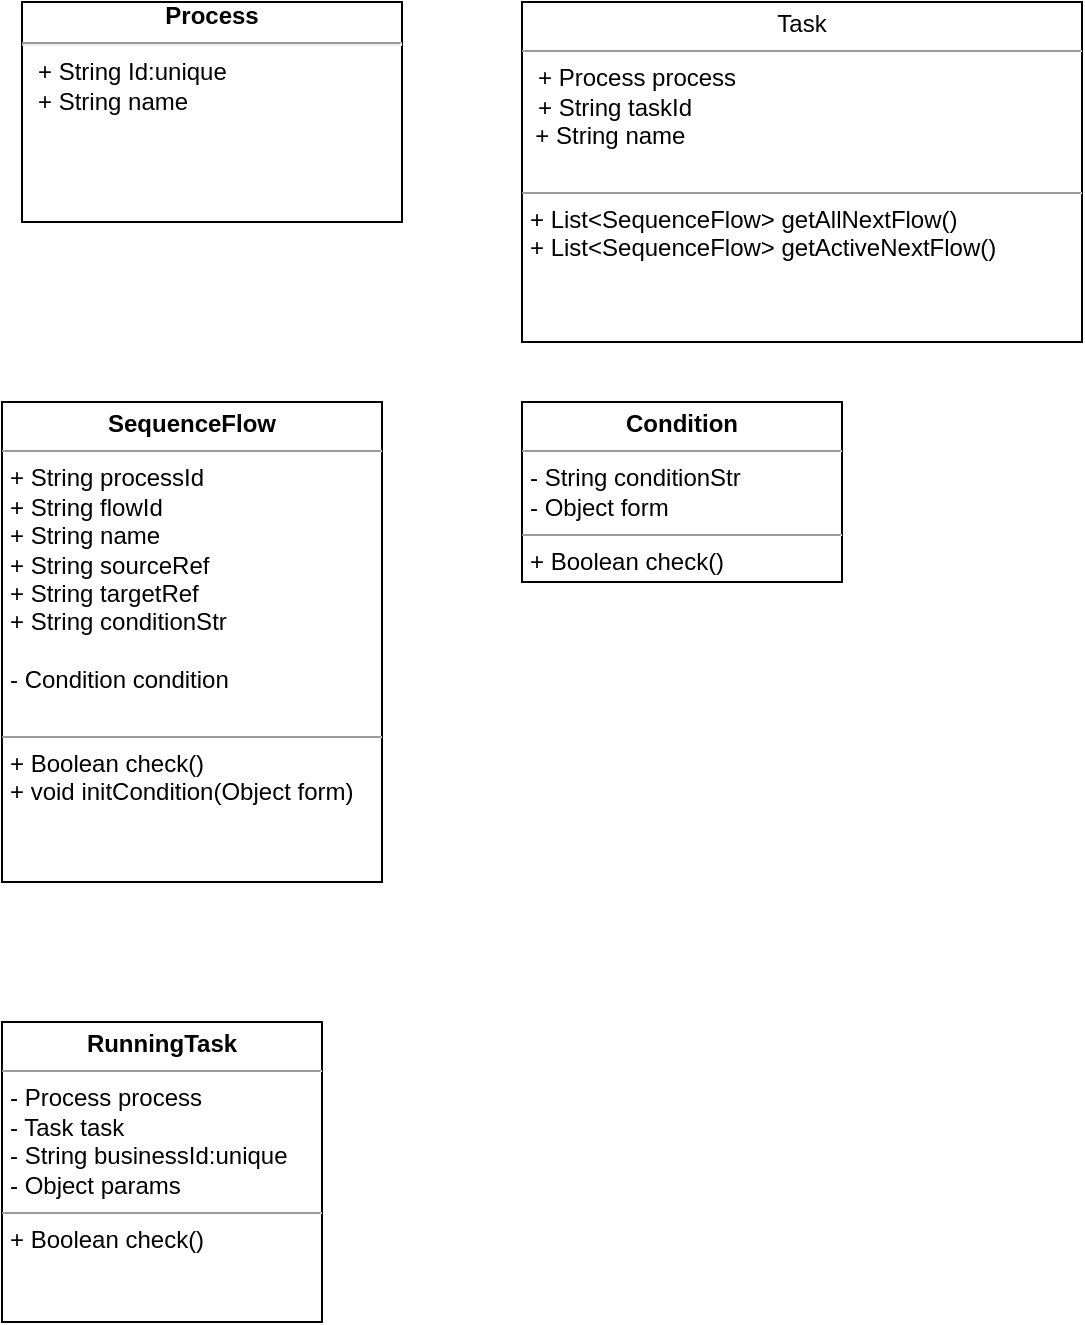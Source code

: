 <mxfile version="20.5.1" type="github">
  <diagram id="irxYXEMwynxG1fhxJzVo" name="Page-1">
    <mxGraphModel dx="1426" dy="792" grid="1" gridSize="10" guides="1" tooltips="1" connect="1" arrows="1" fold="1" page="1" pageScale="1" pageWidth="850" pageHeight="1100" math="0" shadow="0">
      <root>
        <mxCell id="0" />
        <mxCell id="1" parent="0" />
        <mxCell id="L5ERG233UL1eMyCegkhS-17" value="&lt;div align=&quot;center&quot;&gt;&lt;b&gt;Process&lt;/b&gt;&lt;br&gt;&lt;/div&gt;&lt;hr&gt;&lt;p style=&quot;margin:0px;margin-left:8px;&quot;&gt;+ String Id:unique&lt;/p&gt;&lt;p style=&quot;margin:0px;margin-left:8px;&quot;&gt;+ String name&lt;/p&gt;&lt;p style=&quot;margin:0px;margin-left:8px;&quot;&gt;&lt;br&gt;&lt;/p&gt;" style="verticalAlign=middle;align=left;overflow=fill;fontSize=12;fontFamily=Helvetica;html=1;" parent="1" vertex="1">
          <mxGeometry x="190" y="100" width="190" height="110" as="geometry" />
        </mxCell>
        <mxCell id="L5ERG233UL1eMyCegkhS-21" value="&lt;p style=&quot;margin:0px;margin-top:4px;text-align:center;&quot;&gt;&lt;b&gt;SequenceFlow&lt;/b&gt;&lt;br&gt;&lt;/p&gt;&lt;hr size=&quot;1&quot;&gt;&lt;p style=&quot;margin:0px;margin-left:4px;&quot;&gt;+ String processId&lt;/p&gt;&lt;p style=&quot;margin:0px;margin-left:4px;&quot;&gt;+ String flowId&lt;/p&gt;&lt;p style=&quot;margin:0px;margin-left:4px;&quot;&gt;+ String name&lt;/p&gt;&lt;p style=&quot;margin:0px;margin-left:4px;&quot;&gt;+ String sourceRef&lt;/p&gt;&lt;p style=&quot;margin:0px;margin-left:4px;&quot;&gt;+ String targetRef&lt;br&gt;+ String conditionStr&lt;br&gt;&lt;/p&gt;&lt;p style=&quot;margin:0px;margin-left:4px;&quot;&gt;&lt;br&gt;&lt;/p&gt;&lt;p style=&quot;margin:0px;margin-left:4px;&quot;&gt;- Condition condition&lt;br&gt;&lt;/p&gt;&lt;p style=&quot;margin:0px;margin-left:4px;&quot;&gt;&lt;br&gt;&lt;/p&gt;&lt;hr size=&quot;1&quot;&gt;&lt;p style=&quot;margin:0px;margin-left:4px;&quot;&gt;+ Boolean check()&lt;/p&gt;&lt;p style=&quot;margin:0px;margin-left:4px;&quot;&gt;+ void initCondition(Object form)&lt;br&gt;&lt;/p&gt;&lt;p style=&quot;margin:0px;margin-left:4px;&quot;&gt;&lt;br&gt;&lt;/p&gt;" style="verticalAlign=top;align=left;overflow=fill;fontSize=12;fontFamily=Helvetica;html=1;" parent="1" vertex="1">
          <mxGeometry x="180" y="300" width="190" height="240" as="geometry" />
        </mxCell>
        <mxCell id="aLDOUh4v3opePZZqZGgN-1" value="&lt;p style=&quot;margin:0px;margin-top:4px;text-align:center;&quot;&gt;&lt;b&gt;Condition&lt;/b&gt;&lt;br&gt;&lt;/p&gt;&lt;hr size=&quot;1&quot;&gt;&lt;p style=&quot;margin:0px;margin-left:4px;&quot;&gt;- String conditionStr&lt;/p&gt;&lt;p style=&quot;margin:0px;margin-left:4px;&quot;&gt;- Object form&lt;br&gt;&lt;/p&gt;&lt;hr size=&quot;1&quot;&gt;&lt;p style=&quot;margin:0px;margin-left:4px;&quot;&gt;+ Boolean check()&lt;br&gt;&lt;/p&gt;" style="verticalAlign=top;align=left;overflow=fill;fontSize=12;fontFamily=Helvetica;html=1;" vertex="1" parent="1">
          <mxGeometry x="440" y="300" width="160" height="90" as="geometry" />
        </mxCell>
        <mxCell id="aLDOUh4v3opePZZqZGgN-2" value="&lt;p style=&quot;margin:0px;margin-top:4px;text-align:center;&quot;&gt;Task&lt;br&gt;&lt;/p&gt;&lt;hr size=&quot;1&quot;&gt;&lt;p style=&quot;margin:0px;margin-left:8px;&quot;&gt;+ Process process&lt;br&gt;&lt;/p&gt;&lt;p style=&quot;margin:0px;margin-left:8px;&quot;&gt;+ String taskId&lt;br&gt;&lt;/p&gt;&lt;div&gt;&amp;nbsp; + String name&lt;/div&gt;&lt;div&gt;&amp;nbsp;&lt;/div&gt;&lt;hr size=&quot;1&quot;&gt;&lt;p style=&quot;margin:0px;margin-left:4px;&quot;&gt;+ List&amp;lt;SequenceFlow&amp;gt; getAllNextFlow()&lt;br&gt;+ List&amp;lt;SequenceFlow&amp;gt; getActiveNextFlow()&lt;/p&gt;&lt;p style=&quot;margin:0px;margin-left:4px;&quot;&gt;&lt;br&gt;&lt;/p&gt;" style="verticalAlign=top;align=left;overflow=fill;fontSize=12;fontFamily=Helvetica;html=1;" vertex="1" parent="1">
          <mxGeometry x="440" y="100" width="280" height="170" as="geometry" />
        </mxCell>
        <mxCell id="aLDOUh4v3opePZZqZGgN-3" value="&lt;p style=&quot;margin:0px;margin-top:4px;text-align:center;&quot;&gt;&lt;b&gt;RunningTask&lt;/b&gt;&lt;br&gt;&lt;/p&gt;&lt;hr size=&quot;1&quot;&gt;&lt;p style=&quot;margin:0px;margin-left:4px;&quot;&gt;- Process process&lt;br&gt;&lt;/p&gt;&lt;p style=&quot;margin:0px;margin-left:4px;&quot;&gt;- Task task&lt;/p&gt;&lt;p style=&quot;margin:0px;margin-left:4px;&quot;&gt;- String businessId:unique&lt;/p&gt;&lt;p style=&quot;margin:0px;margin-left:4px;&quot;&gt;- Object params&lt;br&gt;&lt;/p&gt;&lt;hr size=&quot;1&quot;&gt;&lt;p style=&quot;margin:0px;margin-left:4px;&quot;&gt;+ Boolean check()&lt;br&gt;&lt;/p&gt;" style="verticalAlign=top;align=left;overflow=fill;fontSize=12;fontFamily=Helvetica;html=1;" vertex="1" parent="1">
          <mxGeometry x="180" y="610" width="160" height="150" as="geometry" />
        </mxCell>
      </root>
    </mxGraphModel>
  </diagram>
</mxfile>
